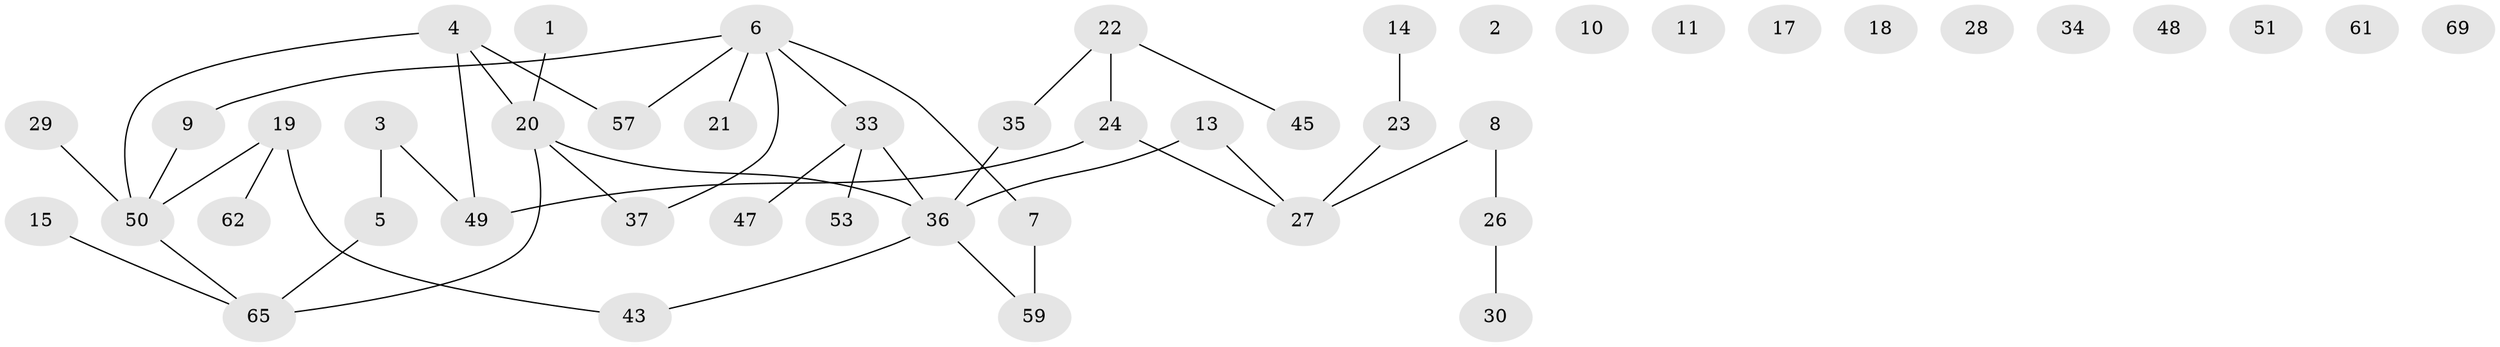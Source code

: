 // original degree distribution, {1: 0.2608695652173913, 0: 0.14492753623188406, 3: 0.18840579710144928, 6: 0.014492753623188406, 2: 0.2608695652173913, 4: 0.11594202898550725, 5: 0.014492753623188406}
// Generated by graph-tools (version 1.1) at 2025/41/03/06/25 10:41:20]
// undirected, 46 vertices, 43 edges
graph export_dot {
graph [start="1"]
  node [color=gray90,style=filled];
  1;
  2;
  3 [super="+16"];
  4 [super="+60"];
  5 [super="+40"];
  6 [super="+38"];
  7 [super="+12"];
  8 [super="+39"];
  9 [super="+25"];
  10;
  11 [super="+44"];
  13 [super="+41"];
  14 [super="+42"];
  15 [super="+67"];
  17;
  18;
  19 [super="+54"];
  20 [super="+32"];
  21;
  22 [super="+56"];
  23 [super="+66"];
  24 [super="+52"];
  26;
  27 [super="+31"];
  28;
  29;
  30;
  33 [super="+63"];
  34;
  35;
  36 [super="+68"];
  37;
  43 [super="+46"];
  45;
  47;
  48;
  49 [super="+55"];
  50 [super="+58"];
  51;
  53 [super="+64"];
  57;
  59;
  61;
  62;
  65;
  69;
  1 -- 20;
  3 -- 5;
  3 -- 49;
  4 -- 20;
  4 -- 57;
  4 -- 50;
  4 -- 49;
  5 -- 65;
  6 -- 21;
  6 -- 57;
  6 -- 37;
  6 -- 7;
  6 -- 33;
  6 -- 9;
  7 -- 59;
  8 -- 26;
  8 -- 27;
  9 -- 50;
  13 -- 27;
  13 -- 36;
  14 -- 23;
  15 -- 65;
  19 -- 62;
  19 -- 50;
  19 -- 43;
  20 -- 65;
  20 -- 37;
  20 -- 36;
  22 -- 24 [weight=2];
  22 -- 35;
  22 -- 45;
  23 -- 27;
  24 -- 49 [weight=2];
  24 -- 27;
  26 -- 30;
  29 -- 50;
  33 -- 47;
  33 -- 53;
  33 -- 36;
  35 -- 36;
  36 -- 59;
  36 -- 43;
  50 -- 65;
}
